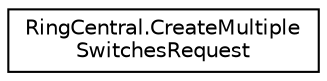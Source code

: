 digraph "Graphical Class Hierarchy"
{
 // LATEX_PDF_SIZE
  edge [fontname="Helvetica",fontsize="10",labelfontname="Helvetica",labelfontsize="10"];
  node [fontname="Helvetica",fontsize="10",shape=record];
  rankdir="LR";
  Node0 [label="RingCentral.CreateMultiple\lSwitchesRequest",height=0.2,width=0.4,color="black", fillcolor="white", style="filled",URL="$classRingCentral_1_1CreateMultipleSwitchesRequest.html",tooltip=" "];
}
